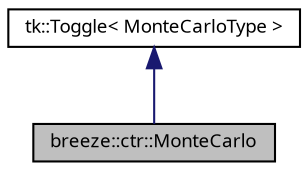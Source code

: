 digraph "breeze::ctr::MonteCarlo"
{
 // INTERACTIVE_SVG=YES
  bgcolor="transparent";
  edge [fontname="sans-serif",fontsize="9",labelfontname="sans-serif",labelfontsize="9"];
  node [fontname="sans-serif",fontsize="9",shape=record];
  Node1 [label="breeze::ctr::MonteCarlo",height=0.2,width=0.4,color="black", fillcolor="grey75", style="filled", fontcolor="black"];
  Node2 -> Node1 [dir="back",color="midnightblue",fontsize="9",style="solid",fontname="sans-serif"];
  Node2 [label="tk::Toggle\< MonteCarloType \>",height=0.2,width=0.4,color="black",URL="$classtk_1_1_toggle.html"];
}
